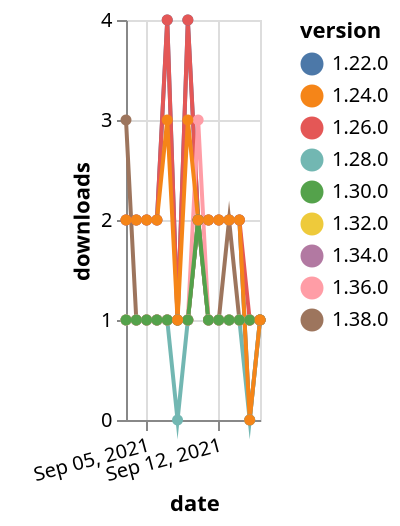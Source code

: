 {"$schema": "https://vega.github.io/schema/vega-lite/v5.json", "description": "A simple bar chart with embedded data.", "data": {"values": [{"date": "2021-09-03", "total": 154, "delta": 1, "version": "1.34.0"}, {"date": "2021-09-04", "total": 155, "delta": 1, "version": "1.34.0"}, {"date": "2021-09-05", "total": 156, "delta": 1, "version": "1.34.0"}, {"date": "2021-09-06", "total": 157, "delta": 1, "version": "1.34.0"}, {"date": "2021-09-07", "total": 158, "delta": 1, "version": "1.34.0"}, {"date": "2021-09-08", "total": 159, "delta": 1, "version": "1.34.0"}, {"date": "2021-09-09", "total": 160, "delta": 1, "version": "1.34.0"}, {"date": "2021-09-10", "total": 162, "delta": 2, "version": "1.34.0"}, {"date": "2021-09-11", "total": 163, "delta": 1, "version": "1.34.0"}, {"date": "2021-09-12", "total": 164, "delta": 1, "version": "1.34.0"}, {"date": "2021-09-13", "total": 165, "delta": 1, "version": "1.34.0"}, {"date": "2021-09-14", "total": 166, "delta": 1, "version": "1.34.0"}, {"date": "2021-09-15", "total": 167, "delta": 1, "version": "1.34.0"}, {"date": "2021-09-16", "total": 168, "delta": 1, "version": "1.34.0"}, {"date": "2021-09-03", "total": 178, "delta": 1, "version": "1.32.0"}, {"date": "2021-09-04", "total": 179, "delta": 1, "version": "1.32.0"}, {"date": "2021-09-05", "total": 180, "delta": 1, "version": "1.32.0"}, {"date": "2021-09-06", "total": 181, "delta": 1, "version": "1.32.0"}, {"date": "2021-09-07", "total": 182, "delta": 1, "version": "1.32.0"}, {"date": "2021-09-08", "total": 183, "delta": 1, "version": "1.32.0"}, {"date": "2021-09-09", "total": 184, "delta": 1, "version": "1.32.0"}, {"date": "2021-09-10", "total": 186, "delta": 2, "version": "1.32.0"}, {"date": "2021-09-11", "total": 187, "delta": 1, "version": "1.32.0"}, {"date": "2021-09-12", "total": 188, "delta": 1, "version": "1.32.0"}, {"date": "2021-09-13", "total": 189, "delta": 1, "version": "1.32.0"}, {"date": "2021-09-14", "total": 190, "delta": 1, "version": "1.32.0"}, {"date": "2021-09-15", "total": 191, "delta": 1, "version": "1.32.0"}, {"date": "2021-09-16", "total": 192, "delta": 1, "version": "1.32.0"}, {"date": "2021-09-03", "total": 3002, "delta": 2, "version": "1.22.0"}, {"date": "2021-09-04", "total": 3004, "delta": 2, "version": "1.22.0"}, {"date": "2021-09-05", "total": 3006, "delta": 2, "version": "1.22.0"}, {"date": "2021-09-06", "total": 3008, "delta": 2, "version": "1.22.0"}, {"date": "2021-09-07", "total": 3012, "delta": 4, "version": "1.22.0"}, {"date": "2021-09-08", "total": 3013, "delta": 1, "version": "1.22.0"}, {"date": "2021-09-09", "total": 3017, "delta": 4, "version": "1.22.0"}, {"date": "2021-09-10", "total": 3019, "delta": 2, "version": "1.22.0"}, {"date": "2021-09-11", "total": 3021, "delta": 2, "version": "1.22.0"}, {"date": "2021-09-12", "total": 3023, "delta": 2, "version": "1.22.0"}, {"date": "2021-09-13", "total": 3025, "delta": 2, "version": "1.22.0"}, {"date": "2021-09-14", "total": 3027, "delta": 2, "version": "1.22.0"}, {"date": "2021-09-15", "total": 3027, "delta": 0, "version": "1.22.0"}, {"date": "2021-09-16", "total": 3028, "delta": 1, "version": "1.22.0"}, {"date": "2021-09-03", "total": 227, "delta": 1, "version": "1.28.0"}, {"date": "2021-09-04", "total": 228, "delta": 1, "version": "1.28.0"}, {"date": "2021-09-05", "total": 229, "delta": 1, "version": "1.28.0"}, {"date": "2021-09-06", "total": 230, "delta": 1, "version": "1.28.0"}, {"date": "2021-09-07", "total": 231, "delta": 1, "version": "1.28.0"}, {"date": "2021-09-08", "total": 231, "delta": 0, "version": "1.28.0"}, {"date": "2021-09-09", "total": 232, "delta": 1, "version": "1.28.0"}, {"date": "2021-09-10", "total": 234, "delta": 2, "version": "1.28.0"}, {"date": "2021-09-11", "total": 235, "delta": 1, "version": "1.28.0"}, {"date": "2021-09-12", "total": 236, "delta": 1, "version": "1.28.0"}, {"date": "2021-09-13", "total": 237, "delta": 1, "version": "1.28.0"}, {"date": "2021-09-14", "total": 238, "delta": 1, "version": "1.28.0"}, {"date": "2021-09-15", "total": 238, "delta": 0, "version": "1.28.0"}, {"date": "2021-09-16", "total": 239, "delta": 1, "version": "1.28.0"}, {"date": "2021-09-03", "total": 2426, "delta": 2, "version": "1.26.0"}, {"date": "2021-09-04", "total": 2428, "delta": 2, "version": "1.26.0"}, {"date": "2021-09-05", "total": 2430, "delta": 2, "version": "1.26.0"}, {"date": "2021-09-06", "total": 2432, "delta": 2, "version": "1.26.0"}, {"date": "2021-09-07", "total": 2436, "delta": 4, "version": "1.26.0"}, {"date": "2021-09-08", "total": 2437, "delta": 1, "version": "1.26.0"}, {"date": "2021-09-09", "total": 2441, "delta": 4, "version": "1.26.0"}, {"date": "2021-09-10", "total": 2443, "delta": 2, "version": "1.26.0"}, {"date": "2021-09-11", "total": 2445, "delta": 2, "version": "1.26.0"}, {"date": "2021-09-12", "total": 2447, "delta": 2, "version": "1.26.0"}, {"date": "2021-09-13", "total": 2449, "delta": 2, "version": "1.26.0"}, {"date": "2021-09-14", "total": 2451, "delta": 2, "version": "1.26.0"}, {"date": "2021-09-15", "total": 2452, "delta": 1, "version": "1.26.0"}, {"date": "2021-09-16", "total": 2453, "delta": 1, "version": "1.26.0"}, {"date": "2021-09-03", "total": 115, "delta": 3, "version": "1.38.0"}, {"date": "2021-09-04", "total": 116, "delta": 1, "version": "1.38.0"}, {"date": "2021-09-05", "total": 117, "delta": 1, "version": "1.38.0"}, {"date": "2021-09-06", "total": 118, "delta": 1, "version": "1.38.0"}, {"date": "2021-09-07", "total": 119, "delta": 1, "version": "1.38.0"}, {"date": "2021-09-08", "total": 120, "delta": 1, "version": "1.38.0"}, {"date": "2021-09-09", "total": 121, "delta": 1, "version": "1.38.0"}, {"date": "2021-09-10", "total": 123, "delta": 2, "version": "1.38.0"}, {"date": "2021-09-11", "total": 124, "delta": 1, "version": "1.38.0"}, {"date": "2021-09-12", "total": 125, "delta": 1, "version": "1.38.0"}, {"date": "2021-09-13", "total": 127, "delta": 2, "version": "1.38.0"}, {"date": "2021-09-14", "total": 128, "delta": 1, "version": "1.38.0"}, {"date": "2021-09-15", "total": 129, "delta": 1, "version": "1.38.0"}, {"date": "2021-09-16", "total": 130, "delta": 1, "version": "1.38.0"}, {"date": "2021-09-03", "total": 176, "delta": 1, "version": "1.36.0"}, {"date": "2021-09-04", "total": 177, "delta": 1, "version": "1.36.0"}, {"date": "2021-09-05", "total": 178, "delta": 1, "version": "1.36.0"}, {"date": "2021-09-06", "total": 179, "delta": 1, "version": "1.36.0"}, {"date": "2021-09-07", "total": 180, "delta": 1, "version": "1.36.0"}, {"date": "2021-09-08", "total": 181, "delta": 1, "version": "1.36.0"}, {"date": "2021-09-09", "total": 182, "delta": 1, "version": "1.36.0"}, {"date": "2021-09-10", "total": 185, "delta": 3, "version": "1.36.0"}, {"date": "2021-09-11", "total": 186, "delta": 1, "version": "1.36.0"}, {"date": "2021-09-12", "total": 187, "delta": 1, "version": "1.36.0"}, {"date": "2021-09-13", "total": 188, "delta": 1, "version": "1.36.0"}, {"date": "2021-09-14", "total": 189, "delta": 1, "version": "1.36.0"}, {"date": "2021-09-15", "total": 190, "delta": 1, "version": "1.36.0"}, {"date": "2021-09-16", "total": 191, "delta": 1, "version": "1.36.0"}, {"date": "2021-09-03", "total": 188, "delta": 1, "version": "1.30.0"}, {"date": "2021-09-04", "total": 189, "delta": 1, "version": "1.30.0"}, {"date": "2021-09-05", "total": 190, "delta": 1, "version": "1.30.0"}, {"date": "2021-09-06", "total": 191, "delta": 1, "version": "1.30.0"}, {"date": "2021-09-07", "total": 192, "delta": 1, "version": "1.30.0"}, {"date": "2021-09-08", "total": 193, "delta": 1, "version": "1.30.0"}, {"date": "2021-09-09", "total": 194, "delta": 1, "version": "1.30.0"}, {"date": "2021-09-10", "total": 196, "delta": 2, "version": "1.30.0"}, {"date": "2021-09-11", "total": 197, "delta": 1, "version": "1.30.0"}, {"date": "2021-09-12", "total": 198, "delta": 1, "version": "1.30.0"}, {"date": "2021-09-13", "total": 199, "delta": 1, "version": "1.30.0"}, {"date": "2021-09-14", "total": 200, "delta": 1, "version": "1.30.0"}, {"date": "2021-09-15", "total": 201, "delta": 1, "version": "1.30.0"}, {"date": "2021-09-16", "total": 202, "delta": 1, "version": "1.30.0"}, {"date": "2021-09-03", "total": 2561, "delta": 2, "version": "1.24.0"}, {"date": "2021-09-04", "total": 2563, "delta": 2, "version": "1.24.0"}, {"date": "2021-09-05", "total": 2565, "delta": 2, "version": "1.24.0"}, {"date": "2021-09-06", "total": 2567, "delta": 2, "version": "1.24.0"}, {"date": "2021-09-07", "total": 2570, "delta": 3, "version": "1.24.0"}, {"date": "2021-09-08", "total": 2571, "delta": 1, "version": "1.24.0"}, {"date": "2021-09-09", "total": 2574, "delta": 3, "version": "1.24.0"}, {"date": "2021-09-10", "total": 2576, "delta": 2, "version": "1.24.0"}, {"date": "2021-09-11", "total": 2578, "delta": 2, "version": "1.24.0"}, {"date": "2021-09-12", "total": 2580, "delta": 2, "version": "1.24.0"}, {"date": "2021-09-13", "total": 2582, "delta": 2, "version": "1.24.0"}, {"date": "2021-09-14", "total": 2584, "delta": 2, "version": "1.24.0"}, {"date": "2021-09-15", "total": 2584, "delta": 0, "version": "1.24.0"}, {"date": "2021-09-16", "total": 2585, "delta": 1, "version": "1.24.0"}]}, "width": "container", "mark": {"type": "line", "point": {"filled": true}}, "encoding": {"x": {"field": "date", "type": "temporal", "timeUnit": "yearmonthdate", "title": "date", "axis": {"labelAngle": -15}}, "y": {"field": "delta", "type": "quantitative", "title": "downloads"}, "color": {"field": "version", "type": "nominal"}, "tooltip": {"field": "delta"}}}